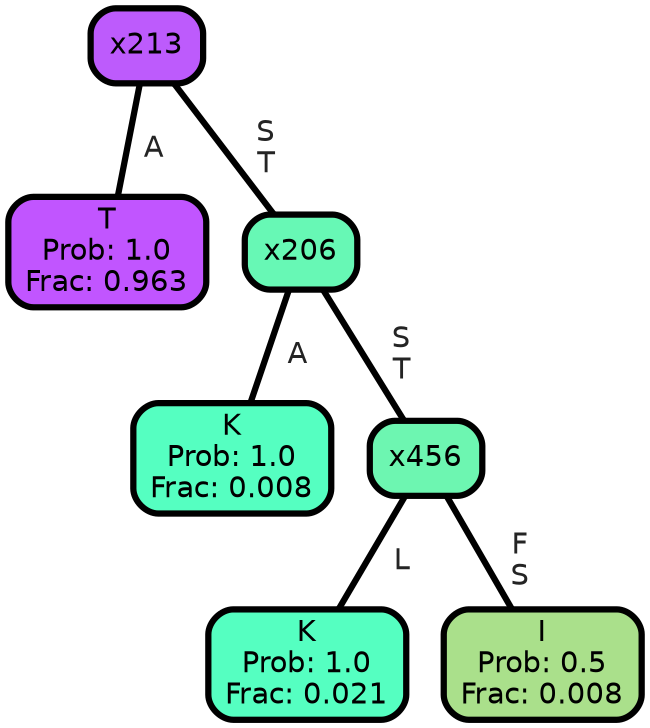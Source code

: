 graph Tree {
node [shape=box, style="filled, rounded",color="black",penwidth="3",fontcolor="black",                 fontname=helvetica] ;
graph [ranksep="0 equally", splines=straight,                 bgcolor=transparent, dpi=200] ;
edge [fontname=helvetica, fontweight=bold,fontcolor=grey14,color=black] ;
0 [label="T
Prob: 1.0
Frac: 0.963", fillcolor="#c155ff"] ;
1 [label="x213", fillcolor="#bd5bfc"] ;
2 [label="K
Prob: 1.0
Frac: 0.008", fillcolor="#55ffc1"] ;
3 [label="x206", fillcolor="#67f8b5"] ;
4 [label="K
Prob: 1.0
Frac: 0.021", fillcolor="#55ffc1"] ;
5 [label="x456", fillcolor="#6df6b1"] ;
6 [label="I
Prob: 0.5
Frac: 0.008", fillcolor="#aae08b"] ;
1 -- 0 [label=" A",penwidth=3] ;
1 -- 3 [label=" S\n T",penwidth=3] ;
3 -- 2 [label=" A",penwidth=3] ;
3 -- 5 [label=" S\n T",penwidth=3] ;
5 -- 4 [label=" L",penwidth=3] ;
5 -- 6 [label=" F\n S",penwidth=3] ;
{rank = same;}}